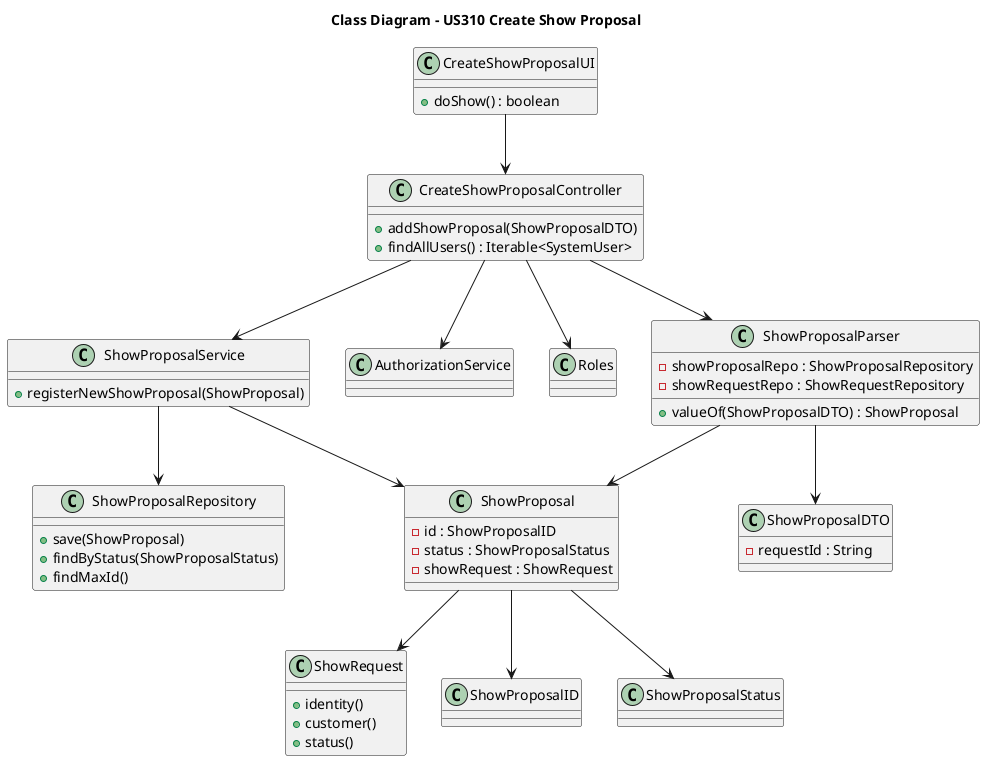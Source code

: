 @startuml

title Class Diagram - US310 Create Show Proposal

class CreateShowProposalUI {
  +doShow() : boolean
}

class CreateShowProposalController {
  +addShowProposal(ShowProposalDTO)
  +findAllUsers() : Iterable<SystemUser>
}

class ShowProposalService {
  +registerNewShowProposal(ShowProposal)
}

class ShowProposalRepository {
  +save(ShowProposal)
  +findByStatus(ShowProposalStatus)
  +findMaxId()
}

class ShowProposal {
  -id : ShowProposalID
  -status : ShowProposalStatus
  -showRequest : ShowRequest
}

class ShowRequest {
  +identity()
  +customer()
  +status()
}

class ShowProposalID
class ShowProposalStatus
class AuthorizationService
class Roles

class ShowProposalDTO {
  -requestId : String
}

class ShowProposalParser {
  -showProposalRepo : ShowProposalRepository
  -showRequestRepo : ShowRequestRepository
  +valueOf(ShowProposalDTO) : ShowProposal
}

CreateShowProposalUI --> CreateShowProposalController
CreateShowProposalController --> ShowProposalService
CreateShowProposalController --> AuthorizationService
CreateShowProposalController --> Roles
CreateShowProposalController --> ShowProposalParser
ShowProposalService --> ShowProposalRepository
ShowProposalService --> ShowProposal
ShowProposal --> ShowProposalID
ShowProposal --> ShowProposalStatus
ShowProposal --> ShowRequest
ShowProposalParser --> ShowProposalDTO
ShowProposalParser --> ShowProposal

@enduml